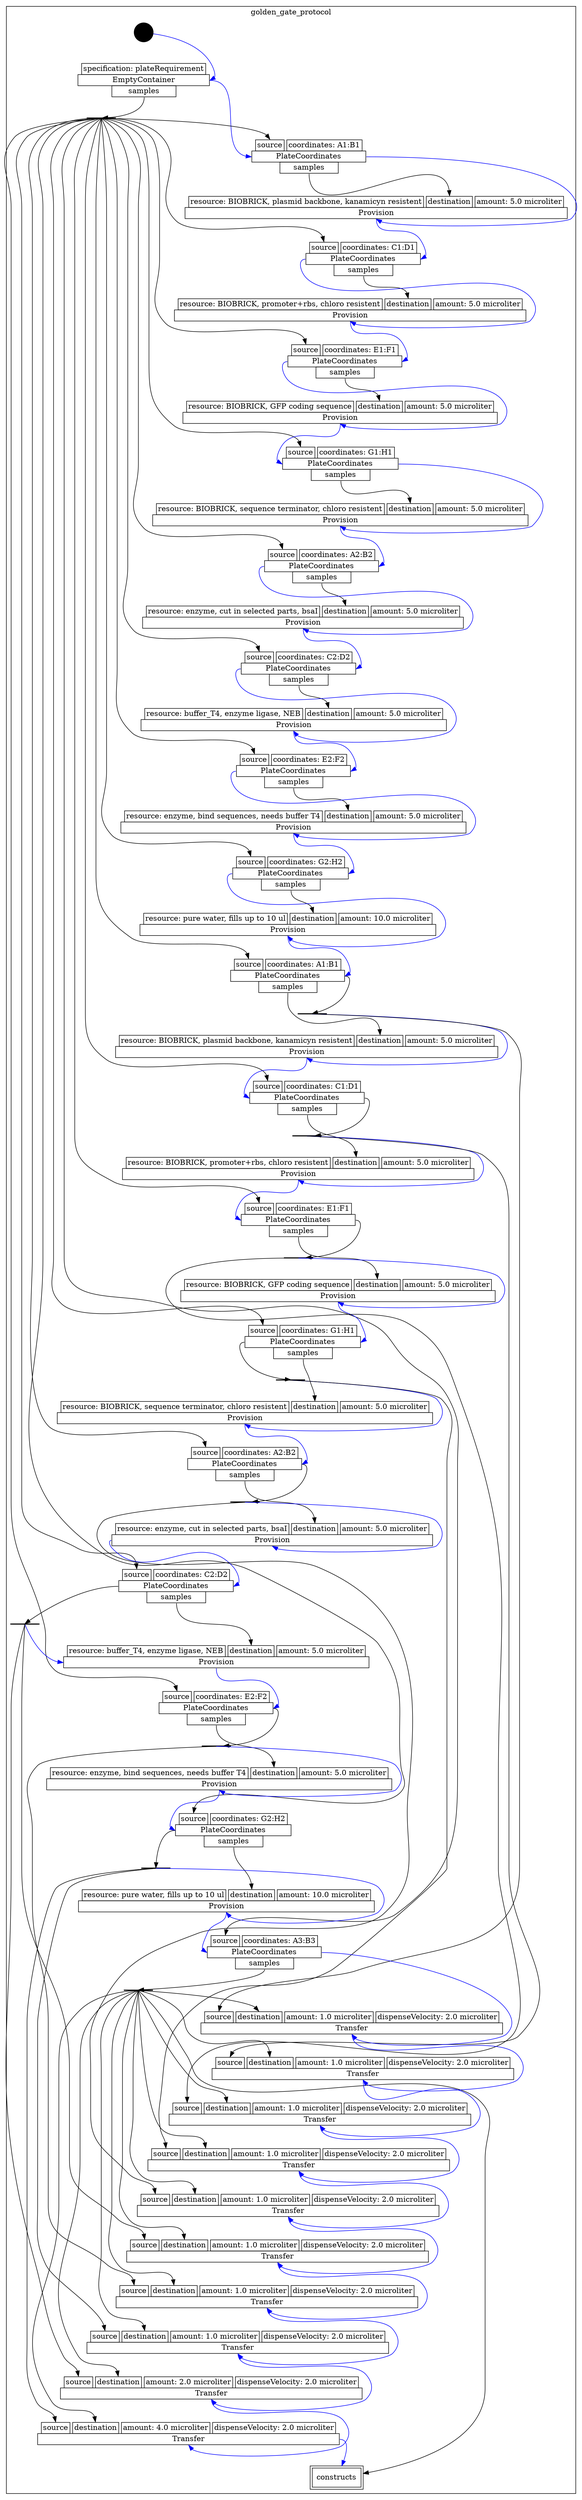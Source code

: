 digraph _root {
	compound=true
	subgraph "cluster_https_//bbn.com/scratch/golden_gate_protocol" {
		graph [label=golden_gate_protocol shape=box]
		InitialNode1 -> CallBehaviorAction1:"node" [color=blue]
		ForkNode1 -> CallBehaviorAction2:InputPin1 [color=black]
		CallBehaviorAction1:"node" -> CallBehaviorAction2:"node" [color=blue]
		CallBehaviorAction2:OutputPin1 -> CallBehaviorAction3:InputPin1 [color=black]
		CallBehaviorAction2:"node" -> CallBehaviorAction3:"node" [color=blue]
		CallBehaviorAction1:OutputPin1 -> ForkNode1 [color=black]
		ForkNode1 -> CallBehaviorAction4:InputPin1 [color=black]
		CallBehaviorAction3:"node" -> CallBehaviorAction4:"node" [color=blue]
		CallBehaviorAction4:OutputPin1 -> CallBehaviorAction5:InputPin1 [color=black]
		CallBehaviorAction4:"node" -> CallBehaviorAction5:"node" [color=blue]
		ForkNode1 -> CallBehaviorAction6:InputPin1 [color=black]
		CallBehaviorAction5:"node" -> CallBehaviorAction6:"node" [color=blue]
		CallBehaviorAction6:OutputPin1 -> CallBehaviorAction7:InputPin1 [color=black]
		CallBehaviorAction6:"node" -> CallBehaviorAction7:"node" [color=blue]
		ForkNode1 -> CallBehaviorAction8:InputPin1 [color=black]
		CallBehaviorAction7:"node" -> CallBehaviorAction8:"node" [color=blue]
		CallBehaviorAction8:OutputPin1 -> CallBehaviorAction9:InputPin1 [color=black]
		CallBehaviorAction8:"node" -> CallBehaviorAction9:"node" [color=blue]
		ForkNode1 -> CallBehaviorAction10:InputPin1 [color=black]
		CallBehaviorAction9:"node" -> CallBehaviorAction10:"node" [color=blue]
		CallBehaviorAction10:OutputPin1 -> CallBehaviorAction11:InputPin1 [color=black]
		CallBehaviorAction10:"node" -> CallBehaviorAction11:"node" [color=blue]
		ForkNode1 -> CallBehaviorAction12:InputPin1 [color=black]
		CallBehaviorAction11:"node" -> CallBehaviorAction12:"node" [color=blue]
		CallBehaviorAction12:OutputPin1 -> CallBehaviorAction13:InputPin1 [color=black]
		CallBehaviorAction12:"node" -> CallBehaviorAction13:"node" [color=blue]
		ForkNode1 -> CallBehaviorAction14:InputPin1 [color=black]
		CallBehaviorAction13:"node" -> CallBehaviorAction14:"node" [color=blue]
		CallBehaviorAction14:OutputPin1 -> CallBehaviorAction15:InputPin1 [color=black]
		CallBehaviorAction14:"node" -> CallBehaviorAction15:"node" [color=blue]
		ForkNode1 -> CallBehaviorAction16:InputPin1 [color=black]
		CallBehaviorAction15:"node" -> CallBehaviorAction16:"node" [color=blue]
		CallBehaviorAction16:OutputPin1 -> CallBehaviorAction17:InputPin1 [color=black]
		CallBehaviorAction16:"node" -> CallBehaviorAction17:"node" [color=blue]
		ForkNode1 -> CallBehaviorAction18:InputPin1 [color=black]
		CallBehaviorAction17:"node" -> CallBehaviorAction18:"node" [color=blue]
		CallBehaviorAction18:OutputPin1 -> CallBehaviorAction19:InputPin1 [color=black]
		ForkNode2 -> CallBehaviorAction19:"node" [color=blue]
		ForkNode1 -> CallBehaviorAction20:InputPin1 [color=black]
		CallBehaviorAction19:"node" -> CallBehaviorAction20:"node" [color=blue]
		CallBehaviorAction20:OutputPin1 -> CallBehaviorAction21:InputPin1 [color=black]
		ForkNode4 -> CallBehaviorAction21:"node" [color=blue]
		ForkNode1 -> CallBehaviorAction22:InputPin1 [color=black]
		CallBehaviorAction21:"node" -> CallBehaviorAction22:"node" [color=blue]
		CallBehaviorAction22:OutputPin1 -> CallBehaviorAction23:InputPin1 [color=black]
		ForkNode5 -> CallBehaviorAction23:"node" [color=blue]
		ForkNode1 -> CallBehaviorAction24:InputPin1 [color=black]
		CallBehaviorAction23:"node" -> CallBehaviorAction24:"node" [color=blue]
		CallBehaviorAction24:OutputPin1 -> CallBehaviorAction25:InputPin1 [color=black]
		ForkNode6 -> CallBehaviorAction25:"node" [color=blue]
		ForkNode1 -> CallBehaviorAction26:InputPin1 [color=black]
		CallBehaviorAction25:"node" -> CallBehaviorAction26:"node" [color=blue]
		CallBehaviorAction26:OutputPin1 -> CallBehaviorAction27:InputPin1 [color=black]
		ForkNode7 -> CallBehaviorAction27:"node" [color=blue]
		ForkNode1 -> CallBehaviorAction28:InputPin1 [color=black]
		CallBehaviorAction27:"node" -> CallBehaviorAction28:"node" [color=blue]
		CallBehaviorAction28:OutputPin1 -> CallBehaviorAction29:InputPin1 [color=black]
		ForkNode8 -> CallBehaviorAction29:"node" [color=blue]
		ForkNode1 -> CallBehaviorAction30:InputPin1 [color=black]
		CallBehaviorAction29:"node" -> CallBehaviorAction30:"node" [color=blue]
		CallBehaviorAction30:OutputPin1 -> CallBehaviorAction31:InputPin1 [color=black]
		ForkNode9 -> CallBehaviorAction31:"node" [color=blue]
		ForkNode1 -> CallBehaviorAction32:InputPin1 [color=black]
		CallBehaviorAction31:"node" -> CallBehaviorAction32:"node" [color=blue]
		CallBehaviorAction32:OutputPin1 -> CallBehaviorAction33:InputPin1 [color=black]
		ForkNode10 -> CallBehaviorAction33:"node" [color=blue]
		ForkNode1 -> CallBehaviorAction34:InputPin1 [color=black]
		CallBehaviorAction33:"node" -> CallBehaviorAction34:"node" [color=blue]
		ForkNode3 -> CallBehaviorAction35:InputPin2 [color=black]
		CallBehaviorAction18:"node" -> ForkNode2 [color=black]
		ForkNode2 -> CallBehaviorAction35:InputPin1 [color=black]
		CallBehaviorAction34:"node" -> CallBehaviorAction35:"node" [color=blue]
		CallBehaviorAction34:OutputPin1 -> ForkNode3 [color=black]
		ForkNode3 -> CallBehaviorAction36:InputPin2 [color=black]
		CallBehaviorAction20:"node" -> ForkNode4 [color=black]
		ForkNode4 -> CallBehaviorAction36:InputPin1 [color=black]
		CallBehaviorAction35:"node" -> CallBehaviorAction36:"node" [color=blue]
		ForkNode3 -> CallBehaviorAction37:InputPin2 [color=black]
		CallBehaviorAction22:"node" -> ForkNode5 [color=black]
		ForkNode5 -> CallBehaviorAction37:InputPin1 [color=black]
		CallBehaviorAction36:"node" -> CallBehaviorAction37:"node" [color=blue]
		ForkNode3 -> CallBehaviorAction38:InputPin2 [color=black]
		CallBehaviorAction24:"node" -> ForkNode6 [color=black]
		ForkNode6 -> CallBehaviorAction38:InputPin1 [color=black]
		CallBehaviorAction37:"node" -> CallBehaviorAction38:"node" [color=blue]
		ForkNode3 -> CallBehaviorAction39:InputPin2 [color=black]
		CallBehaviorAction26:"node" -> ForkNode7 [color=black]
		ForkNode7 -> CallBehaviorAction39:InputPin1 [color=black]
		CallBehaviorAction38:"node" -> CallBehaviorAction39:"node" [color=blue]
		ForkNode3 -> CallBehaviorAction40:InputPin2 [color=black]
		CallBehaviorAction28:"node" -> ForkNode8 [color=black]
		ForkNode8 -> CallBehaviorAction40:InputPin1 [color=black]
		CallBehaviorAction39:"node" -> CallBehaviorAction40:"node" [color=blue]
		ForkNode3 -> CallBehaviorAction41:InputPin2 [color=black]
		CallBehaviorAction30:"node" -> ForkNode9 [color=black]
		ForkNode9 -> CallBehaviorAction41:InputPin1 [color=black]
		CallBehaviorAction40:"node" -> CallBehaviorAction41:"node" [color=blue]
		ForkNode3 -> CallBehaviorAction42:InputPin2 [color=black]
		CallBehaviorAction32:"node" -> ForkNode10 [color=black]
		ForkNode10 -> CallBehaviorAction42:InputPin1 [color=black]
		CallBehaviorAction41:"node" -> CallBehaviorAction42:"node" [color=blue]
		ForkNode3 -> CallBehaviorAction43:InputPin2 [color=black]
		ForkNode8 -> CallBehaviorAction43:InputPin1 [color=black]
		CallBehaviorAction42:"node" -> CallBehaviorAction43:"node" [color=blue]
		ForkNode3 -> CallBehaviorAction44:InputPin2 [color=black]
		ForkNode10 -> CallBehaviorAction44:InputPin1 [color=black]
		CallBehaviorAction43:"node" -> CallBehaviorAction44:"node" [color=blue]
		ForkNode3 -> ActivityParameterNode1 [color=black]
		CallBehaviorAction44:"node" -> ActivityParameterNode1 [color=blue]
		CallBehaviorAction1 [label=<<table border="0" cellspacing="0">
  <tr><td><table border="0" cellspacing="-2"><tr><td> </td><td port="ValuePin1" border="1">specification: plateRequirement</td><td> </td></tr></table></td></tr>
  <tr><td port="node" border="1">EmptyContainer</td></tr>
  <tr><td><table border="0" cellspacing="-2"><tr><td> </td><td port="OutputPin1" border="1">samples</td><td> </td></tr></table></td></tr>
</table>> shape=none style=rounded]
		InitialNode1 [label="" fillcolor=black shape=circle style=filled]
		CallBehaviorAction2 [label=<<table border="0" cellspacing="0">
  <tr><td><table border="0" cellspacing="-2"><tr><td> </td><td port="InputPin1" border="1">source</td><td> </td><td port="ValuePin1" border="1">coordinates: A1:B1</td><td> </td></tr></table></td></tr>
  <tr><td port="node" border="1">PlateCoordinates</td></tr>
  <tr><td><table border="0" cellspacing="-2"><tr><td> </td><td port="OutputPin1" border="1">samples</td><td> </td></tr></table></td></tr>
</table>> shape=none style=rounded]
		CallBehaviorAction3 [label=<<table border="0" cellspacing="0">
  <tr><td><table border="0" cellspacing="-2"><tr><td> </td><td port="ValuePin1" border="1">resource: BIOBRICK, plasmid backbone, kanamicyn resistent</td><td> </td><td port="InputPin1" border="1">destination</td><td> </td><td port="ValuePin2" border="1">amount: 5.0 microliter</td><td> </td></tr></table></td></tr>
  <tr><td port="node" border="1">Provision</td></tr>
</table>> shape=none style=rounded]
		CallBehaviorAction4 [label=<<table border="0" cellspacing="0">
  <tr><td><table border="0" cellspacing="-2"><tr><td> </td><td port="InputPin1" border="1">source</td><td> </td><td port="ValuePin1" border="1">coordinates: C1:D1</td><td> </td></tr></table></td></tr>
  <tr><td port="node" border="1">PlateCoordinates</td></tr>
  <tr><td><table border="0" cellspacing="-2"><tr><td> </td><td port="OutputPin1" border="1">samples</td><td> </td></tr></table></td></tr>
</table>> shape=none style=rounded]
		ForkNode1 [label="" fillcolor=black height=0.02 shape=rectangle style=filled]
		CallBehaviorAction5 [label=<<table border="0" cellspacing="0">
  <tr><td><table border="0" cellspacing="-2"><tr><td> </td><td port="ValuePin1" border="1">resource: BIOBRICK, promoter+rbs, chloro resistent</td><td> </td><td port="InputPin1" border="1">destination</td><td> </td><td port="ValuePin2" border="1">amount: 5.0 microliter</td><td> </td></tr></table></td></tr>
  <tr><td port="node" border="1">Provision</td></tr>
</table>> shape=none style=rounded]
		CallBehaviorAction6 [label=<<table border="0" cellspacing="0">
  <tr><td><table border="0" cellspacing="-2"><tr><td> </td><td port="InputPin1" border="1">source</td><td> </td><td port="ValuePin1" border="1">coordinates: E1:F1</td><td> </td></tr></table></td></tr>
  <tr><td port="node" border="1">PlateCoordinates</td></tr>
  <tr><td><table border="0" cellspacing="-2"><tr><td> </td><td port="OutputPin1" border="1">samples</td><td> </td></tr></table></td></tr>
</table>> shape=none style=rounded]
		CallBehaviorAction7 [label=<<table border="0" cellspacing="0">
  <tr><td><table border="0" cellspacing="-2"><tr><td> </td><td port="ValuePin1" border="1">resource: BIOBRICK, GFP coding sequence</td><td> </td><td port="InputPin1" border="1">destination</td><td> </td><td port="ValuePin2" border="1">amount: 5.0 microliter</td><td> </td></tr></table></td></tr>
  <tr><td port="node" border="1">Provision</td></tr>
</table>> shape=none style=rounded]
		CallBehaviorAction8 [label=<<table border="0" cellspacing="0">
  <tr><td><table border="0" cellspacing="-2"><tr><td> </td><td port="InputPin1" border="1">source</td><td> </td><td port="ValuePin1" border="1">coordinates: G1:H1</td><td> </td></tr></table></td></tr>
  <tr><td port="node" border="1">PlateCoordinates</td></tr>
  <tr><td><table border="0" cellspacing="-2"><tr><td> </td><td port="OutputPin1" border="1">samples</td><td> </td></tr></table></td></tr>
</table>> shape=none style=rounded]
		CallBehaviorAction9 [label=<<table border="0" cellspacing="0">
  <tr><td><table border="0" cellspacing="-2"><tr><td> </td><td port="ValuePin1" border="1">resource: BIOBRICK, sequence terminator, chloro resistent</td><td> </td><td port="InputPin1" border="1">destination</td><td> </td><td port="ValuePin2" border="1">amount: 5.0 microliter</td><td> </td></tr></table></td></tr>
  <tr><td port="node" border="1">Provision</td></tr>
</table>> shape=none style=rounded]
		CallBehaviorAction10 [label=<<table border="0" cellspacing="0">
  <tr><td><table border="0" cellspacing="-2"><tr><td> </td><td port="InputPin1" border="1">source</td><td> </td><td port="ValuePin1" border="1">coordinates: A2:B2</td><td> </td></tr></table></td></tr>
  <tr><td port="node" border="1">PlateCoordinates</td></tr>
  <tr><td><table border="0" cellspacing="-2"><tr><td> </td><td port="OutputPin1" border="1">samples</td><td> </td></tr></table></td></tr>
</table>> shape=none style=rounded]
		CallBehaviorAction11 [label=<<table border="0" cellspacing="0">
  <tr><td><table border="0" cellspacing="-2"><tr><td> </td><td port="ValuePin1" border="1">resource: enzyme, cut in selected parts, bsaI</td><td> </td><td port="InputPin1" border="1">destination</td><td> </td><td port="ValuePin2" border="1">amount: 5.0 microliter</td><td> </td></tr></table></td></tr>
  <tr><td port="node" border="1">Provision</td></tr>
</table>> shape=none style=rounded]
		CallBehaviorAction12 [label=<<table border="0" cellspacing="0">
  <tr><td><table border="0" cellspacing="-2"><tr><td> </td><td port="InputPin1" border="1">source</td><td> </td><td port="ValuePin1" border="1">coordinates: C2:D2</td><td> </td></tr></table></td></tr>
  <tr><td port="node" border="1">PlateCoordinates</td></tr>
  <tr><td><table border="0" cellspacing="-2"><tr><td> </td><td port="OutputPin1" border="1">samples</td><td> </td></tr></table></td></tr>
</table>> shape=none style=rounded]
		CallBehaviorAction13 [label=<<table border="0" cellspacing="0">
  <tr><td><table border="0" cellspacing="-2"><tr><td> </td><td port="ValuePin1" border="1">resource: buffer_T4, enzyme ligase, NEB</td><td> </td><td port="InputPin1" border="1">destination</td><td> </td><td port="ValuePin2" border="1">amount: 5.0 microliter</td><td> </td></tr></table></td></tr>
  <tr><td port="node" border="1">Provision</td></tr>
</table>> shape=none style=rounded]
		CallBehaviorAction14 [label=<<table border="0" cellspacing="0">
  <tr><td><table border="0" cellspacing="-2"><tr><td> </td><td port="InputPin1" border="1">source</td><td> </td><td port="ValuePin1" border="1">coordinates: E2:F2</td><td> </td></tr></table></td></tr>
  <tr><td port="node" border="1">PlateCoordinates</td></tr>
  <tr><td><table border="0" cellspacing="-2"><tr><td> </td><td port="OutputPin1" border="1">samples</td><td> </td></tr></table></td></tr>
</table>> shape=none style=rounded]
		CallBehaviorAction15 [label=<<table border="0" cellspacing="0">
  <tr><td><table border="0" cellspacing="-2"><tr><td> </td><td port="ValuePin1" border="1">resource: enzyme, bind sequences, needs buffer T4</td><td> </td><td port="InputPin1" border="1">destination</td><td> </td><td port="ValuePin2" border="1">amount: 5.0 microliter</td><td> </td></tr></table></td></tr>
  <tr><td port="node" border="1">Provision</td></tr>
</table>> shape=none style=rounded]
		CallBehaviorAction16 [label=<<table border="0" cellspacing="0">
  <tr><td><table border="0" cellspacing="-2"><tr><td> </td><td port="InputPin1" border="1">source</td><td> </td><td port="ValuePin1" border="1">coordinates: G2:H2</td><td> </td></tr></table></td></tr>
  <tr><td port="node" border="1">PlateCoordinates</td></tr>
  <tr><td><table border="0" cellspacing="-2"><tr><td> </td><td port="OutputPin1" border="1">samples</td><td> </td></tr></table></td></tr>
</table>> shape=none style=rounded]
		CallBehaviorAction17 [label=<<table border="0" cellspacing="0">
  <tr><td><table border="0" cellspacing="-2"><tr><td> </td><td port="ValuePin1" border="1">resource: pure water, fills up to 10 ul</td><td> </td><td port="InputPin1" border="1">destination</td><td> </td><td port="ValuePin2" border="1">amount: 10.0 microliter</td><td> </td></tr></table></td></tr>
  <tr><td port="node" border="1">Provision</td></tr>
</table>> shape=none style=rounded]
		CallBehaviorAction18 [label=<<table border="0" cellspacing="0">
  <tr><td><table border="0" cellspacing="-2"><tr><td> </td><td port="InputPin1" border="1">source</td><td> </td><td port="ValuePin1" border="1">coordinates: A1:B1</td><td> </td></tr></table></td></tr>
  <tr><td port="node" border="1">PlateCoordinates</td></tr>
  <tr><td><table border="0" cellspacing="-2"><tr><td> </td><td port="OutputPin1" border="1">samples</td><td> </td></tr></table></td></tr>
</table>> shape=none style=rounded]
		CallBehaviorAction19 [label=<<table border="0" cellspacing="0">
  <tr><td><table border="0" cellspacing="-2"><tr><td> </td><td port="ValuePin1" border="1">resource: BIOBRICK, plasmid backbone, kanamicyn resistent</td><td> </td><td port="InputPin1" border="1">destination</td><td> </td><td port="ValuePin2" border="1">amount: 5.0 microliter</td><td> </td></tr></table></td></tr>
  <tr><td port="node" border="1">Provision</td></tr>
</table>> shape=none style=rounded]
		CallBehaviorAction20 [label=<<table border="0" cellspacing="0">
  <tr><td><table border="0" cellspacing="-2"><tr><td> </td><td port="InputPin1" border="1">source</td><td> </td><td port="ValuePin1" border="1">coordinates: C1:D1</td><td> </td></tr></table></td></tr>
  <tr><td port="node" border="1">PlateCoordinates</td></tr>
  <tr><td><table border="0" cellspacing="-2"><tr><td> </td><td port="OutputPin1" border="1">samples</td><td> </td></tr></table></td></tr>
</table>> shape=none style=rounded]
		CallBehaviorAction21 [label=<<table border="0" cellspacing="0">
  <tr><td><table border="0" cellspacing="-2"><tr><td> </td><td port="ValuePin1" border="1">resource: BIOBRICK, promoter+rbs, chloro resistent</td><td> </td><td port="InputPin1" border="1">destination</td><td> </td><td port="ValuePin2" border="1">amount: 5.0 microliter</td><td> </td></tr></table></td></tr>
  <tr><td port="node" border="1">Provision</td></tr>
</table>> shape=none style=rounded]
		CallBehaviorAction22 [label=<<table border="0" cellspacing="0">
  <tr><td><table border="0" cellspacing="-2"><tr><td> </td><td port="InputPin1" border="1">source</td><td> </td><td port="ValuePin1" border="1">coordinates: E1:F1</td><td> </td></tr></table></td></tr>
  <tr><td port="node" border="1">PlateCoordinates</td></tr>
  <tr><td><table border="0" cellspacing="-2"><tr><td> </td><td port="OutputPin1" border="1">samples</td><td> </td></tr></table></td></tr>
</table>> shape=none style=rounded]
		CallBehaviorAction23 [label=<<table border="0" cellspacing="0">
  <tr><td><table border="0" cellspacing="-2"><tr><td> </td><td port="ValuePin1" border="1">resource: BIOBRICK, GFP coding sequence</td><td> </td><td port="InputPin1" border="1">destination</td><td> </td><td port="ValuePin2" border="1">amount: 5.0 microliter</td><td> </td></tr></table></td></tr>
  <tr><td port="node" border="1">Provision</td></tr>
</table>> shape=none style=rounded]
		CallBehaviorAction24 [label=<<table border="0" cellspacing="0">
  <tr><td><table border="0" cellspacing="-2"><tr><td> </td><td port="InputPin1" border="1">source</td><td> </td><td port="ValuePin1" border="1">coordinates: G1:H1</td><td> </td></tr></table></td></tr>
  <tr><td port="node" border="1">PlateCoordinates</td></tr>
  <tr><td><table border="0" cellspacing="-2"><tr><td> </td><td port="OutputPin1" border="1">samples</td><td> </td></tr></table></td></tr>
</table>> shape=none style=rounded]
		CallBehaviorAction25 [label=<<table border="0" cellspacing="0">
  <tr><td><table border="0" cellspacing="-2"><tr><td> </td><td port="ValuePin1" border="1">resource: BIOBRICK, sequence terminator, chloro resistent</td><td> </td><td port="InputPin1" border="1">destination</td><td> </td><td port="ValuePin2" border="1">amount: 5.0 microliter</td><td> </td></tr></table></td></tr>
  <tr><td port="node" border="1">Provision</td></tr>
</table>> shape=none style=rounded]
		CallBehaviorAction26 [label=<<table border="0" cellspacing="0">
  <tr><td><table border="0" cellspacing="-2"><tr><td> </td><td port="InputPin1" border="1">source</td><td> </td><td port="ValuePin1" border="1">coordinates: A2:B2</td><td> </td></tr></table></td></tr>
  <tr><td port="node" border="1">PlateCoordinates</td></tr>
  <tr><td><table border="0" cellspacing="-2"><tr><td> </td><td port="OutputPin1" border="1">samples</td><td> </td></tr></table></td></tr>
</table>> shape=none style=rounded]
		CallBehaviorAction27 [label=<<table border="0" cellspacing="0">
  <tr><td><table border="0" cellspacing="-2"><tr><td> </td><td port="ValuePin1" border="1">resource: enzyme, cut in selected parts, bsaI</td><td> </td><td port="InputPin1" border="1">destination</td><td> </td><td port="ValuePin2" border="1">amount: 5.0 microliter</td><td> </td></tr></table></td></tr>
  <tr><td port="node" border="1">Provision</td></tr>
</table>> shape=none style=rounded]
		CallBehaviorAction28 [label=<<table border="0" cellspacing="0">
  <tr><td><table border="0" cellspacing="-2"><tr><td> </td><td port="InputPin1" border="1">source</td><td> </td><td port="ValuePin1" border="1">coordinates: C2:D2</td><td> </td></tr></table></td></tr>
  <tr><td port="node" border="1">PlateCoordinates</td></tr>
  <tr><td><table border="0" cellspacing="-2"><tr><td> </td><td port="OutputPin1" border="1">samples</td><td> </td></tr></table></td></tr>
</table>> shape=none style=rounded]
		CallBehaviorAction29 [label=<<table border="0" cellspacing="0">
  <tr><td><table border="0" cellspacing="-2"><tr><td> </td><td port="ValuePin1" border="1">resource: buffer_T4, enzyme ligase, NEB</td><td> </td><td port="InputPin1" border="1">destination</td><td> </td><td port="ValuePin2" border="1">amount: 5.0 microliter</td><td> </td></tr></table></td></tr>
  <tr><td port="node" border="1">Provision</td></tr>
</table>> shape=none style=rounded]
		CallBehaviorAction30 [label=<<table border="0" cellspacing="0">
  <tr><td><table border="0" cellspacing="-2"><tr><td> </td><td port="InputPin1" border="1">source</td><td> </td><td port="ValuePin1" border="1">coordinates: E2:F2</td><td> </td></tr></table></td></tr>
  <tr><td port="node" border="1">PlateCoordinates</td></tr>
  <tr><td><table border="0" cellspacing="-2"><tr><td> </td><td port="OutputPin1" border="1">samples</td><td> </td></tr></table></td></tr>
</table>> shape=none style=rounded]
		CallBehaviorAction31 [label=<<table border="0" cellspacing="0">
  <tr><td><table border="0" cellspacing="-2"><tr><td> </td><td port="ValuePin1" border="1">resource: enzyme, bind sequences, needs buffer T4</td><td> </td><td port="InputPin1" border="1">destination</td><td> </td><td port="ValuePin2" border="1">amount: 5.0 microliter</td><td> </td></tr></table></td></tr>
  <tr><td port="node" border="1">Provision</td></tr>
</table>> shape=none style=rounded]
		CallBehaviorAction32 [label=<<table border="0" cellspacing="0">
  <tr><td><table border="0" cellspacing="-2"><tr><td> </td><td port="InputPin1" border="1">source</td><td> </td><td port="ValuePin1" border="1">coordinates: G2:H2</td><td> </td></tr></table></td></tr>
  <tr><td port="node" border="1">PlateCoordinates</td></tr>
  <tr><td><table border="0" cellspacing="-2"><tr><td> </td><td port="OutputPin1" border="1">samples</td><td> </td></tr></table></td></tr>
</table>> shape=none style=rounded]
		CallBehaviorAction33 [label=<<table border="0" cellspacing="0">
  <tr><td><table border="0" cellspacing="-2"><tr><td> </td><td port="ValuePin1" border="1">resource: pure water, fills up to 10 ul</td><td> </td><td port="InputPin1" border="1">destination</td><td> </td><td port="ValuePin2" border="1">amount: 10.0 microliter</td><td> </td></tr></table></td></tr>
  <tr><td port="node" border="1">Provision</td></tr>
</table>> shape=none style=rounded]
		CallBehaviorAction34 [label=<<table border="0" cellspacing="0">
  <tr><td><table border="0" cellspacing="-2"><tr><td> </td><td port="InputPin1" border="1">source</td><td> </td><td port="ValuePin1" border="1">coordinates: A3:B3</td><td> </td></tr></table></td></tr>
  <tr><td port="node" border="1">PlateCoordinates</td></tr>
  <tr><td><table border="0" cellspacing="-2"><tr><td> </td><td port="OutputPin1" border="1">samples</td><td> </td></tr></table></td></tr>
</table>> shape=none style=rounded]
		CallBehaviorAction35 [label=<<table border="0" cellspacing="0">
  <tr><td><table border="0" cellspacing="-2"><tr><td> </td><td port="InputPin1" border="1">source</td><td> </td><td port="InputPin2" border="1">destination</td><td> </td><td port="ValuePin1" border="1">amount: 1.0 microliter</td><td> </td><td port="ValuePin2" border="1">dispenseVelocity: 2.0 microliter</td><td> </td></tr></table></td></tr>
  <tr><td port="node" border="1">Transfer</td></tr>
</table>> shape=none style=rounded]
		ForkNode2 [label="" fillcolor=black height=0.02 shape=rectangle style=filled]
		CallBehaviorAction36 [label=<<table border="0" cellspacing="0">
  <tr><td><table border="0" cellspacing="-2"><tr><td> </td><td port="InputPin1" border="1">source</td><td> </td><td port="InputPin2" border="1">destination</td><td> </td><td port="ValuePin1" border="1">amount: 1.0 microliter</td><td> </td><td port="ValuePin2" border="1">dispenseVelocity: 2.0 microliter</td><td> </td></tr></table></td></tr>
  <tr><td port="node" border="1">Transfer</td></tr>
</table>> shape=none style=rounded]
		ForkNode3 [label="" fillcolor=black height=0.02 shape=rectangle style=filled]
		ForkNode4 [label="" fillcolor=black height=0.02 shape=rectangle style=filled]
		CallBehaviorAction37 [label=<<table border="0" cellspacing="0">
  <tr><td><table border="0" cellspacing="-2"><tr><td> </td><td port="InputPin1" border="1">source</td><td> </td><td port="InputPin2" border="1">destination</td><td> </td><td port="ValuePin1" border="1">amount: 1.0 microliter</td><td> </td><td port="ValuePin2" border="1">dispenseVelocity: 2.0 microliter</td><td> </td></tr></table></td></tr>
  <tr><td port="node" border="1">Transfer</td></tr>
</table>> shape=none style=rounded]
		ForkNode5 [label="" fillcolor=black height=0.02 shape=rectangle style=filled]
		CallBehaviorAction38 [label=<<table border="0" cellspacing="0">
  <tr><td><table border="0" cellspacing="-2"><tr><td> </td><td port="InputPin1" border="1">source</td><td> </td><td port="InputPin2" border="1">destination</td><td> </td><td port="ValuePin1" border="1">amount: 1.0 microliter</td><td> </td><td port="ValuePin2" border="1">dispenseVelocity: 2.0 microliter</td><td> </td></tr></table></td></tr>
  <tr><td port="node" border="1">Transfer</td></tr>
</table>> shape=none style=rounded]
		ForkNode6 [label="" fillcolor=black height=0.02 shape=rectangle style=filled]
		CallBehaviorAction39 [label=<<table border="0" cellspacing="0">
  <tr><td><table border="0" cellspacing="-2"><tr><td> </td><td port="InputPin1" border="1">source</td><td> </td><td port="InputPin2" border="1">destination</td><td> </td><td port="ValuePin1" border="1">amount: 1.0 microliter</td><td> </td><td port="ValuePin2" border="1">dispenseVelocity: 2.0 microliter</td><td> </td></tr></table></td></tr>
  <tr><td port="node" border="1">Transfer</td></tr>
</table>> shape=none style=rounded]
		ForkNode7 [label="" fillcolor=black height=0.02 shape=rectangle style=filled]
		CallBehaviorAction40 [label=<<table border="0" cellspacing="0">
  <tr><td><table border="0" cellspacing="-2"><tr><td> </td><td port="InputPin1" border="1">source</td><td> </td><td port="InputPin2" border="1">destination</td><td> </td><td port="ValuePin1" border="1">amount: 1.0 microliter</td><td> </td><td port="ValuePin2" border="1">dispenseVelocity: 2.0 microliter</td><td> </td></tr></table></td></tr>
  <tr><td port="node" border="1">Transfer</td></tr>
</table>> shape=none style=rounded]
		ForkNode8 [label="" fillcolor=black height=0.02 shape=rectangle style=filled]
		CallBehaviorAction41 [label=<<table border="0" cellspacing="0">
  <tr><td><table border="0" cellspacing="-2"><tr><td> </td><td port="InputPin1" border="1">source</td><td> </td><td port="InputPin2" border="1">destination</td><td> </td><td port="ValuePin1" border="1">amount: 1.0 microliter</td><td> </td><td port="ValuePin2" border="1">dispenseVelocity: 2.0 microliter</td><td> </td></tr></table></td></tr>
  <tr><td port="node" border="1">Transfer</td></tr>
</table>> shape=none style=rounded]
		ForkNode9 [label="" fillcolor=black height=0.02 shape=rectangle style=filled]
		CallBehaviorAction42 [label=<<table border="0" cellspacing="0">
  <tr><td><table border="0" cellspacing="-2"><tr><td> </td><td port="InputPin1" border="1">source</td><td> </td><td port="InputPin2" border="1">destination</td><td> </td><td port="ValuePin1" border="1">amount: 1.0 microliter</td><td> </td><td port="ValuePin2" border="1">dispenseVelocity: 2.0 microliter</td><td> </td></tr></table></td></tr>
  <tr><td port="node" border="1">Transfer</td></tr>
</table>> shape=none style=rounded]
		ForkNode10 [label="" fillcolor=black height=0.02 shape=rectangle style=filled]
		CallBehaviorAction43 [label=<<table border="0" cellspacing="0">
  <tr><td><table border="0" cellspacing="-2"><tr><td> </td><td port="InputPin1" border="1">source</td><td> </td><td port="InputPin2" border="1">destination</td><td> </td><td port="ValuePin1" border="1">amount: 2.0 microliter</td><td> </td><td port="ValuePin2" border="1">dispenseVelocity: 2.0 microliter</td><td> </td></tr></table></td></tr>
  <tr><td port="node" border="1">Transfer</td></tr>
</table>> shape=none style=rounded]
		CallBehaviorAction44 [label=<<table border="0" cellspacing="0">
  <tr><td><table border="0" cellspacing="-2"><tr><td> </td><td port="InputPin1" border="1">source</td><td> </td><td port="InputPin2" border="1">destination</td><td> </td><td port="ValuePin1" border="1">amount: 4.0 microliter</td><td> </td><td port="ValuePin2" border="1">dispenseVelocity: 2.0 microliter</td><td> </td></tr></table></td></tr>
  <tr><td port="node" border="1">Transfer</td></tr>
</table>> shape=none style=rounded]
		ActivityParameterNode1 [label=constructs peripheries=2 shape=rectangle]
	}
}
